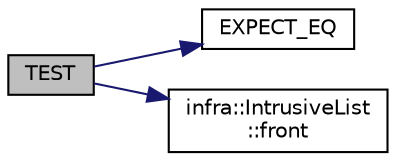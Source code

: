 digraph "TEST"
{
 // INTERACTIVE_SVG=YES
  edge [fontname="Helvetica",fontsize="10",labelfontname="Helvetica",labelfontsize="10"];
  node [fontname="Helvetica",fontsize="10",shape=record];
  rankdir="LR";
  Node41 [label="TEST",height=0.2,width=0.4,color="black", fillcolor="grey75", style="filled", fontcolor="black"];
  Node41 -> Node42 [color="midnightblue",fontsize="10",style="solid",fontname="Helvetica"];
  Node42 [label="EXPECT_EQ",height=0.2,width=0.4,color="black", fillcolor="white", style="filled",URL="$d6/def/_test_json_8cpp.html#a82745227e2f0a8edbb4ae630d88a8e86"];
  Node41 -> Node43 [color="midnightblue",fontsize="10",style="solid",fontname="Helvetica"];
  Node43 [label="infra::IntrusiveList\l::front",height=0.2,width=0.4,color="black", fillcolor="white", style="filled",URL="$df/da4/classinfra_1_1_intrusive_list.html#aaee59e1b0dfe146a2bbfbaae197a7c61"];
}
